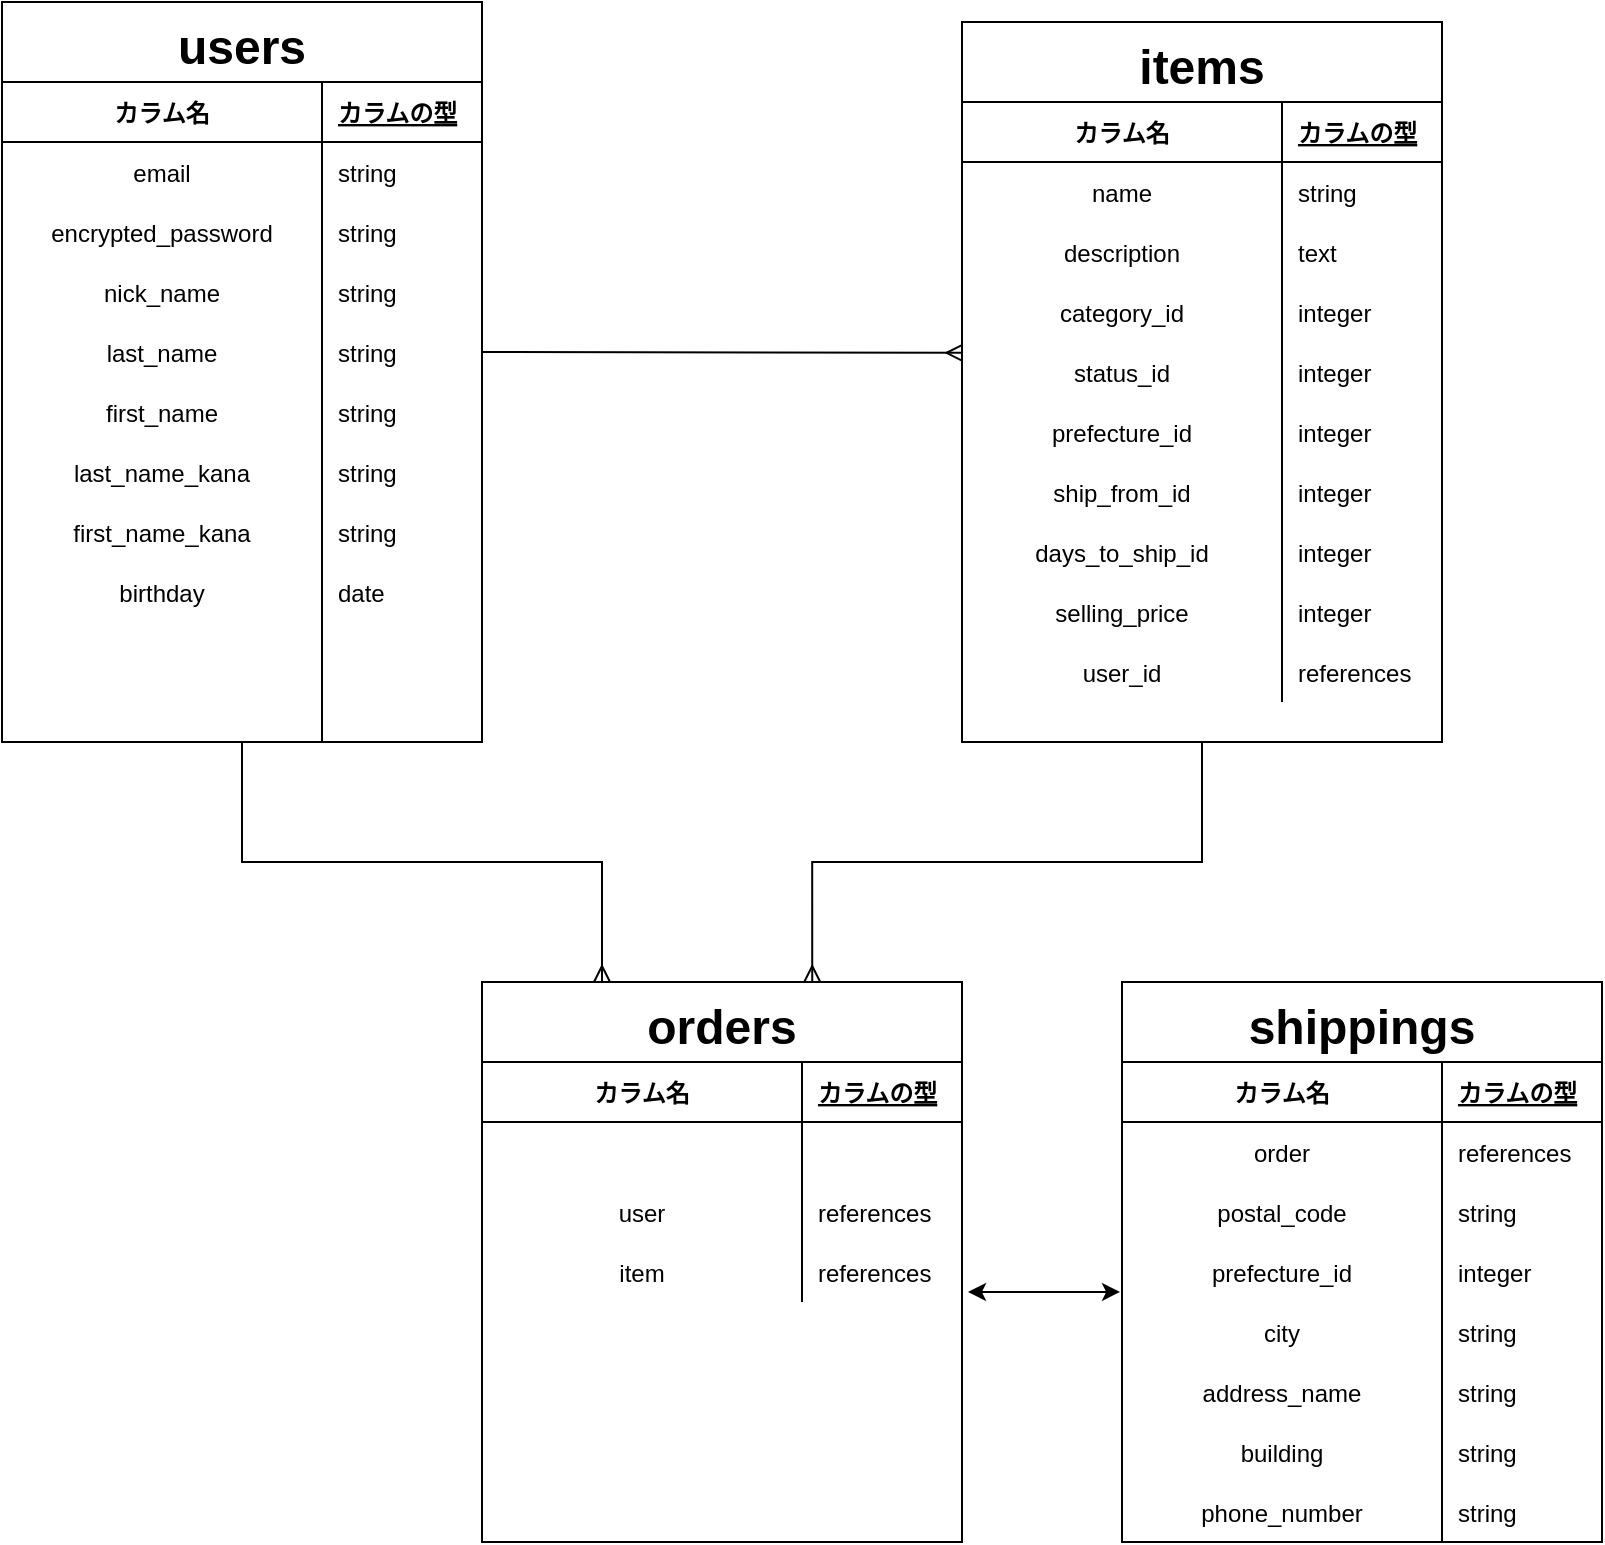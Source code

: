 <mxfile>
    <diagram id="4H3-yCGrVs2Pjbda1haj" name="ページ1">
        <mxGraphModel dx="1280" dy="396" grid="1" gridSize="10" guides="1" tooltips="1" connect="1" arrows="1" fold="1" page="1" pageScale="1" pageWidth="827" pageHeight="1169" math="0" shadow="0">
            <root>
                <mxCell id="0"/>
                <mxCell id="1" parent="0"/>
                <mxCell id="O8TZb7azCqo_9Y2NurCA-126" style="edgeStyle=orthogonalEdgeStyle;rounded=0;orthogonalLoop=1;jettySize=auto;html=1;entryX=0.25;entryY=0;entryDx=0;entryDy=0;startArrow=none;startFill=0;endArrow=ERmany;endFill=0;fontSize=24;" edge="1" parent="1" source="2" target="41">
                    <mxGeometry relative="1" as="geometry"/>
                </mxCell>
                <mxCell id="2" value="users" style="shape=table;startSize=40;container=1;collapsible=1;childLayout=tableLayout;fixedRows=1;rowLines=0;fontStyle=1;align=center;resizeLast=1;fontSize=24;" vertex="1" parent="1">
                    <mxGeometry x="-800" y="30" width="240" height="370" as="geometry"/>
                </mxCell>
                <mxCell id="3" value="" style="shape=partialRectangle;collapsible=0;dropTarget=0;pointerEvents=0;fillColor=none;top=0;left=0;bottom=1;right=0;points=[[0,0.5],[1,0.5]];portConstraint=eastwest;" vertex="1" parent="2">
                    <mxGeometry y="40" width="240" height="30" as="geometry"/>
                </mxCell>
                <mxCell id="4" value="カラム名" style="shape=partialRectangle;connectable=0;fillColor=none;top=0;left=0;bottom=0;right=0;fontStyle=1;overflow=hidden;" vertex="1" parent="3">
                    <mxGeometry width="160" height="30" as="geometry"/>
                </mxCell>
                <mxCell id="5" value="カラムの型" style="shape=partialRectangle;connectable=0;fillColor=none;top=0;left=0;bottom=0;right=0;align=left;spacingLeft=6;fontStyle=5;overflow=hidden;" vertex="1" parent="3">
                    <mxGeometry x="160" width="80" height="30" as="geometry"/>
                </mxCell>
                <mxCell id="6" value="" style="shape=partialRectangle;collapsible=0;dropTarget=0;pointerEvents=0;fillColor=none;top=0;left=0;bottom=0;right=0;points=[[0,0.5],[1,0.5]];portConstraint=eastwest;" vertex="1" parent="2">
                    <mxGeometry y="70" width="240" height="30" as="geometry"/>
                </mxCell>
                <mxCell id="7" value="email" style="shape=partialRectangle;connectable=0;fillColor=none;top=0;left=0;bottom=0;right=0;editable=1;overflow=hidden;" vertex="1" parent="6">
                    <mxGeometry width="160" height="30" as="geometry"/>
                </mxCell>
                <mxCell id="8" value="string" style="shape=partialRectangle;connectable=0;fillColor=none;top=0;left=0;bottom=0;right=0;align=left;spacingLeft=6;overflow=hidden;" vertex="1" parent="6">
                    <mxGeometry x="160" width="80" height="30" as="geometry"/>
                </mxCell>
                <mxCell id="9" value="" style="shape=partialRectangle;collapsible=0;dropTarget=0;pointerEvents=0;fillColor=none;top=0;left=0;bottom=0;right=0;points=[[0,0.5],[1,0.5]];portConstraint=eastwest;" vertex="1" parent="2">
                    <mxGeometry y="100" width="240" height="30" as="geometry"/>
                </mxCell>
                <mxCell id="10" value="encrypted_password" style="shape=partialRectangle;connectable=0;fillColor=none;top=0;left=0;bottom=0;right=0;editable=1;overflow=hidden;" vertex="1" parent="9">
                    <mxGeometry width="160" height="30" as="geometry"/>
                </mxCell>
                <mxCell id="11" value="string" style="shape=partialRectangle;connectable=0;fillColor=none;top=0;left=0;bottom=0;right=0;align=left;spacingLeft=6;overflow=hidden;" vertex="1" parent="9">
                    <mxGeometry x="160" width="80" height="30" as="geometry"/>
                </mxCell>
                <mxCell id="12" value="" style="shape=partialRectangle;collapsible=0;dropTarget=0;pointerEvents=0;fillColor=none;top=0;left=0;bottom=0;right=0;points=[[0,0.5],[1,0.5]];portConstraint=eastwest;" vertex="1" parent="2">
                    <mxGeometry y="130" width="240" height="30" as="geometry"/>
                </mxCell>
                <mxCell id="13" value="nick_name" style="shape=partialRectangle;connectable=0;fillColor=none;top=0;left=0;bottom=0;right=0;editable=1;overflow=hidden;" vertex="1" parent="12">
                    <mxGeometry width="160" height="30" as="geometry"/>
                </mxCell>
                <mxCell id="14" value="string" style="shape=partialRectangle;connectable=0;fillColor=none;top=0;left=0;bottom=0;right=0;align=left;spacingLeft=6;overflow=hidden;" vertex="1" parent="12">
                    <mxGeometry x="160" width="80" height="30" as="geometry"/>
                </mxCell>
                <mxCell id="O8TZb7azCqo_9Y2NurCA-56" style="shape=partialRectangle;collapsible=0;dropTarget=0;pointerEvents=0;fillColor=none;top=0;left=0;bottom=0;right=0;points=[[0,0.5],[1,0.5]];portConstraint=eastwest;" vertex="1" parent="2">
                    <mxGeometry y="160" width="240" height="30" as="geometry"/>
                </mxCell>
                <mxCell id="O8TZb7azCqo_9Y2NurCA-57" value="last_name" style="shape=partialRectangle;connectable=0;fillColor=none;top=0;left=0;bottom=0;right=0;editable=1;overflow=hidden;" vertex="1" parent="O8TZb7azCqo_9Y2NurCA-56">
                    <mxGeometry width="160" height="30" as="geometry"/>
                </mxCell>
                <mxCell id="O8TZb7azCqo_9Y2NurCA-58" value="string" style="shape=partialRectangle;connectable=0;fillColor=none;top=0;left=0;bottom=0;right=0;align=left;spacingLeft=6;overflow=hidden;" vertex="1" parent="O8TZb7azCqo_9Y2NurCA-56">
                    <mxGeometry x="160" width="80" height="30" as="geometry"/>
                </mxCell>
                <mxCell id="O8TZb7azCqo_9Y2NurCA-68" style="shape=partialRectangle;collapsible=0;dropTarget=0;pointerEvents=0;fillColor=none;top=0;left=0;bottom=0;right=0;points=[[0,0.5],[1,0.5]];portConstraint=eastwest;" vertex="1" parent="2">
                    <mxGeometry y="190" width="240" height="30" as="geometry"/>
                </mxCell>
                <mxCell id="O8TZb7azCqo_9Y2NurCA-69" value="first_name" style="shape=partialRectangle;connectable=0;fillColor=none;top=0;left=0;bottom=0;right=0;editable=1;overflow=hidden;" vertex="1" parent="O8TZb7azCqo_9Y2NurCA-68">
                    <mxGeometry width="160" height="30" as="geometry"/>
                </mxCell>
                <mxCell id="O8TZb7azCqo_9Y2NurCA-70" value="string" style="shape=partialRectangle;connectable=0;fillColor=none;top=0;left=0;bottom=0;right=0;align=left;spacingLeft=6;overflow=hidden;" vertex="1" parent="O8TZb7azCqo_9Y2NurCA-68">
                    <mxGeometry x="160" width="80" height="30" as="geometry"/>
                </mxCell>
                <mxCell id="O8TZb7azCqo_9Y2NurCA-65" style="shape=partialRectangle;collapsible=0;dropTarget=0;pointerEvents=0;fillColor=none;top=0;left=0;bottom=0;right=0;points=[[0,0.5],[1,0.5]];portConstraint=eastwest;" vertex="1" parent="2">
                    <mxGeometry y="220" width="240" height="30" as="geometry"/>
                </mxCell>
                <mxCell id="O8TZb7azCqo_9Y2NurCA-66" value="last_name_kana" style="shape=partialRectangle;connectable=0;fillColor=none;top=0;left=0;bottom=0;right=0;editable=1;overflow=hidden;" vertex="1" parent="O8TZb7azCqo_9Y2NurCA-65">
                    <mxGeometry width="160" height="30" as="geometry"/>
                </mxCell>
                <mxCell id="O8TZb7azCqo_9Y2NurCA-67" value="string" style="shape=partialRectangle;connectable=0;fillColor=none;top=0;left=0;bottom=0;right=0;align=left;spacingLeft=6;overflow=hidden;" vertex="1" parent="O8TZb7azCqo_9Y2NurCA-65">
                    <mxGeometry x="160" width="80" height="30" as="geometry"/>
                </mxCell>
                <mxCell id="O8TZb7azCqo_9Y2NurCA-62" style="shape=partialRectangle;collapsible=0;dropTarget=0;pointerEvents=0;fillColor=none;top=0;left=0;bottom=0;right=0;points=[[0,0.5],[1,0.5]];portConstraint=eastwest;" vertex="1" parent="2">
                    <mxGeometry y="250" width="240" height="30" as="geometry"/>
                </mxCell>
                <mxCell id="O8TZb7azCqo_9Y2NurCA-63" value="first_name_kana" style="shape=partialRectangle;connectable=0;fillColor=none;top=0;left=0;bottom=0;right=0;editable=1;overflow=hidden;" vertex="1" parent="O8TZb7azCqo_9Y2NurCA-62">
                    <mxGeometry width="160" height="30" as="geometry"/>
                </mxCell>
                <mxCell id="O8TZb7azCqo_9Y2NurCA-64" value="string" style="shape=partialRectangle;connectable=0;fillColor=none;top=0;left=0;bottom=0;right=0;align=left;spacingLeft=6;overflow=hidden;" vertex="1" parent="O8TZb7azCqo_9Y2NurCA-62">
                    <mxGeometry x="160" width="80" height="30" as="geometry"/>
                </mxCell>
                <mxCell id="O8TZb7azCqo_9Y2NurCA-59" style="shape=partialRectangle;collapsible=0;dropTarget=0;pointerEvents=0;fillColor=none;top=0;left=0;bottom=0;right=0;points=[[0,0.5],[1,0.5]];portConstraint=eastwest;" vertex="1" parent="2">
                    <mxGeometry y="280" width="240" height="30" as="geometry"/>
                </mxCell>
                <mxCell id="O8TZb7azCqo_9Y2NurCA-60" value="birthday" style="shape=partialRectangle;connectable=0;fillColor=none;top=0;left=0;bottom=0;right=0;editable=1;overflow=hidden;" vertex="1" parent="O8TZb7azCqo_9Y2NurCA-59">
                    <mxGeometry width="160" height="30" as="geometry"/>
                </mxCell>
                <mxCell id="O8TZb7azCqo_9Y2NurCA-61" value="date" style="shape=partialRectangle;connectable=0;fillColor=none;top=0;left=0;bottom=0;right=0;align=left;spacingLeft=6;overflow=hidden;" vertex="1" parent="O8TZb7azCqo_9Y2NurCA-59">
                    <mxGeometry x="160" width="80" height="30" as="geometry"/>
                </mxCell>
                <mxCell id="O8TZb7azCqo_9Y2NurCA-71" style="shape=partialRectangle;collapsible=0;dropTarget=0;pointerEvents=0;fillColor=none;top=0;left=0;bottom=0;right=0;points=[[0,0.5],[1,0.5]];portConstraint=eastwest;" vertex="1" parent="2">
                    <mxGeometry y="310" width="240" height="30" as="geometry"/>
                </mxCell>
                <mxCell id="O8TZb7azCqo_9Y2NurCA-72" value="" style="shape=partialRectangle;connectable=0;fillColor=none;top=0;left=0;bottom=0;right=0;editable=1;overflow=hidden;" vertex="1" parent="O8TZb7azCqo_9Y2NurCA-71">
                    <mxGeometry width="160" height="30" as="geometry"/>
                </mxCell>
                <mxCell id="O8TZb7azCqo_9Y2NurCA-73" value="" style="shape=partialRectangle;connectable=0;fillColor=none;top=0;left=0;bottom=0;right=0;align=left;spacingLeft=6;overflow=hidden;" vertex="1" parent="O8TZb7azCqo_9Y2NurCA-71">
                    <mxGeometry x="160" width="80" height="30" as="geometry"/>
                </mxCell>
                <mxCell id="O8TZb7azCqo_9Y2NurCA-74" style="shape=partialRectangle;collapsible=0;dropTarget=0;pointerEvents=0;fillColor=none;top=0;left=0;bottom=0;right=0;points=[[0,0.5],[1,0.5]];portConstraint=eastwest;" vertex="1" parent="2">
                    <mxGeometry y="340" width="240" height="30" as="geometry"/>
                </mxCell>
                <mxCell id="O8TZb7azCqo_9Y2NurCA-75" value="" style="shape=partialRectangle;connectable=0;fillColor=none;top=0;left=0;bottom=0;right=0;editable=1;overflow=hidden;" vertex="1" parent="O8TZb7azCqo_9Y2NurCA-74">
                    <mxGeometry width="160" height="30" as="geometry"/>
                </mxCell>
                <mxCell id="O8TZb7azCqo_9Y2NurCA-76" value="" style="shape=partialRectangle;connectable=0;fillColor=none;top=0;left=0;bottom=0;right=0;align=left;spacingLeft=6;overflow=hidden;" vertex="1" parent="O8TZb7azCqo_9Y2NurCA-74">
                    <mxGeometry x="160" width="80" height="30" as="geometry"/>
                </mxCell>
                <mxCell id="O8TZb7azCqo_9Y2NurCA-125" style="edgeStyle=orthogonalEdgeStyle;rounded=0;orthogonalLoop=1;jettySize=auto;html=1;startArrow=none;startFill=0;endArrow=ERmany;endFill=0;fontSize=24;entryX=0.688;entryY=0;entryDx=0;entryDy=0;entryPerimeter=0;" edge="1" parent="1" source="15" target="41">
                    <mxGeometry relative="1" as="geometry">
                        <mxPoint x="-395" y="510" as="targetPoint"/>
                        <Array as="points">
                            <mxPoint x="-200" y="460"/>
                            <mxPoint x="-395" y="460"/>
                        </Array>
                    </mxGeometry>
                </mxCell>
                <mxCell id="15" value="items" style="shape=table;startSize=40;container=1;collapsible=1;childLayout=tableLayout;fixedRows=1;rowLines=0;fontStyle=1;align=center;resizeLast=1;fontSize=24;" vertex="1" parent="1">
                    <mxGeometry x="-320" y="40" width="240" height="360" as="geometry"/>
                </mxCell>
                <mxCell id="16" value="" style="shape=partialRectangle;collapsible=0;dropTarget=0;pointerEvents=0;fillColor=none;top=0;left=0;bottom=1;right=0;points=[[0,0.5],[1,0.5]];portConstraint=eastwest;" vertex="1" parent="15">
                    <mxGeometry y="40" width="240" height="30" as="geometry"/>
                </mxCell>
                <mxCell id="17" value="カラム名" style="shape=partialRectangle;connectable=0;fillColor=none;top=0;left=0;bottom=0;right=0;fontStyle=1;overflow=hidden;" vertex="1" parent="16">
                    <mxGeometry width="160" height="30" as="geometry"/>
                </mxCell>
                <mxCell id="18" value="カラムの型" style="shape=partialRectangle;connectable=0;fillColor=none;top=0;left=0;bottom=0;right=0;align=left;spacingLeft=6;fontStyle=5;overflow=hidden;" vertex="1" parent="16">
                    <mxGeometry x="160" width="80" height="30" as="geometry"/>
                </mxCell>
                <mxCell id="19" value="" style="shape=partialRectangle;collapsible=0;dropTarget=0;pointerEvents=0;fillColor=none;top=0;left=0;bottom=0;right=0;points=[[0,0.5],[1,0.5]];portConstraint=eastwest;" vertex="1" parent="15">
                    <mxGeometry y="70" width="240" height="30" as="geometry"/>
                </mxCell>
                <mxCell id="20" value="name" style="shape=partialRectangle;connectable=0;fillColor=none;top=0;left=0;bottom=0;right=0;editable=1;overflow=hidden;" vertex="1" parent="19">
                    <mxGeometry width="160" height="30" as="geometry"/>
                </mxCell>
                <mxCell id="21" value="string" style="shape=partialRectangle;connectable=0;fillColor=none;top=0;left=0;bottom=0;right=0;align=left;spacingLeft=6;overflow=hidden;" vertex="1" parent="19">
                    <mxGeometry x="160" width="80" height="30" as="geometry"/>
                </mxCell>
                <mxCell id="22" value="" style="shape=partialRectangle;collapsible=0;dropTarget=0;pointerEvents=0;fillColor=none;top=0;left=0;bottom=0;right=0;points=[[0,0.5],[1,0.5]];portConstraint=eastwest;" vertex="1" parent="15">
                    <mxGeometry y="100" width="240" height="30" as="geometry"/>
                </mxCell>
                <mxCell id="23" value="description" style="shape=partialRectangle;connectable=0;fillColor=none;top=0;left=0;bottom=0;right=0;editable=1;overflow=hidden;" vertex="1" parent="22">
                    <mxGeometry width="160" height="30" as="geometry"/>
                </mxCell>
                <mxCell id="24" value="text" style="shape=partialRectangle;connectable=0;fillColor=none;top=0;left=0;bottom=0;right=0;align=left;spacingLeft=6;overflow=hidden;" vertex="1" parent="22">
                    <mxGeometry x="160" width="80" height="30" as="geometry"/>
                </mxCell>
                <mxCell id="25" value="" style="shape=partialRectangle;collapsible=0;dropTarget=0;pointerEvents=0;fillColor=none;top=0;left=0;bottom=0;right=0;points=[[0,0.5],[1,0.5]];portConstraint=eastwest;" vertex="1" parent="15">
                    <mxGeometry y="130" width="240" height="30" as="geometry"/>
                </mxCell>
                <mxCell id="26" value="category_id" style="shape=partialRectangle;connectable=0;fillColor=none;top=0;left=0;bottom=0;right=0;editable=1;overflow=hidden;" vertex="1" parent="25">
                    <mxGeometry width="160" height="30" as="geometry"/>
                </mxCell>
                <mxCell id="27" value="integer" style="shape=partialRectangle;connectable=0;fillColor=none;top=0;left=0;bottom=0;right=0;align=left;spacingLeft=6;overflow=hidden;" vertex="1" parent="25">
                    <mxGeometry x="160" width="80" height="30" as="geometry"/>
                </mxCell>
                <mxCell id="O8TZb7azCqo_9Y2NurCA-89" style="shape=partialRectangle;collapsible=0;dropTarget=0;pointerEvents=0;fillColor=none;top=0;left=0;bottom=0;right=0;points=[[0,0.5],[1,0.5]];portConstraint=eastwest;" vertex="1" parent="15">
                    <mxGeometry y="160" width="240" height="30" as="geometry"/>
                </mxCell>
                <mxCell id="O8TZb7azCqo_9Y2NurCA-90" value="status_id" style="shape=partialRectangle;connectable=0;fillColor=none;top=0;left=0;bottom=0;right=0;editable=1;overflow=hidden;" vertex="1" parent="O8TZb7azCqo_9Y2NurCA-89">
                    <mxGeometry width="160" height="30" as="geometry"/>
                </mxCell>
                <mxCell id="O8TZb7azCqo_9Y2NurCA-91" value="integer" style="shape=partialRectangle;connectable=0;fillColor=none;top=0;left=0;bottom=0;right=0;align=left;spacingLeft=6;overflow=hidden;" vertex="1" parent="O8TZb7azCqo_9Y2NurCA-89">
                    <mxGeometry x="160" width="80" height="30" as="geometry"/>
                </mxCell>
                <mxCell id="O8TZb7azCqo_9Y2NurCA-92" style="shape=partialRectangle;collapsible=0;dropTarget=0;pointerEvents=0;fillColor=none;top=0;left=0;bottom=0;right=0;points=[[0,0.5],[1,0.5]];portConstraint=eastwest;" vertex="1" parent="15">
                    <mxGeometry y="190" width="240" height="30" as="geometry"/>
                </mxCell>
                <mxCell id="O8TZb7azCqo_9Y2NurCA-93" value="prefecture_id" style="shape=partialRectangle;connectable=0;fillColor=none;top=0;left=0;bottom=0;right=0;editable=1;overflow=hidden;" vertex="1" parent="O8TZb7azCqo_9Y2NurCA-92">
                    <mxGeometry width="160" height="30" as="geometry"/>
                </mxCell>
                <mxCell id="O8TZb7azCqo_9Y2NurCA-94" value="integer" style="shape=partialRectangle;connectable=0;fillColor=none;top=0;left=0;bottom=0;right=0;align=left;spacingLeft=6;overflow=hidden;" vertex="1" parent="O8TZb7azCqo_9Y2NurCA-92">
                    <mxGeometry x="160" width="80" height="30" as="geometry"/>
                </mxCell>
                <mxCell id="O8TZb7azCqo_9Y2NurCA-95" style="shape=partialRectangle;collapsible=0;dropTarget=0;pointerEvents=0;fillColor=none;top=0;left=0;bottom=0;right=0;points=[[0,0.5],[1,0.5]];portConstraint=eastwest;" vertex="1" parent="15">
                    <mxGeometry y="220" width="240" height="30" as="geometry"/>
                </mxCell>
                <mxCell id="O8TZb7azCqo_9Y2NurCA-96" value="ship_from_id" style="shape=partialRectangle;connectable=0;fillColor=none;top=0;left=0;bottom=0;right=0;editable=1;overflow=hidden;" vertex="1" parent="O8TZb7azCqo_9Y2NurCA-95">
                    <mxGeometry width="160" height="30" as="geometry"/>
                </mxCell>
                <mxCell id="O8TZb7azCqo_9Y2NurCA-97" value="integer" style="shape=partialRectangle;connectable=0;fillColor=none;top=0;left=0;bottom=0;right=0;align=left;spacingLeft=6;overflow=hidden;" vertex="1" parent="O8TZb7azCqo_9Y2NurCA-95">
                    <mxGeometry x="160" width="80" height="30" as="geometry"/>
                </mxCell>
                <mxCell id="O8TZb7azCqo_9Y2NurCA-98" style="shape=partialRectangle;collapsible=0;dropTarget=0;pointerEvents=0;fillColor=none;top=0;left=0;bottom=0;right=0;points=[[0,0.5],[1,0.5]];portConstraint=eastwest;" vertex="1" parent="15">
                    <mxGeometry y="250" width="240" height="30" as="geometry"/>
                </mxCell>
                <mxCell id="O8TZb7azCqo_9Y2NurCA-99" value="days_to_ship_id" style="shape=partialRectangle;connectable=0;fillColor=none;top=0;left=0;bottom=0;right=0;editable=1;overflow=hidden;" vertex="1" parent="O8TZb7azCqo_9Y2NurCA-98">
                    <mxGeometry width="160" height="30" as="geometry"/>
                </mxCell>
                <mxCell id="O8TZb7azCqo_9Y2NurCA-100" value="integer" style="shape=partialRectangle;connectable=0;fillColor=none;top=0;left=0;bottom=0;right=0;align=left;spacingLeft=6;overflow=hidden;" vertex="1" parent="O8TZb7azCqo_9Y2NurCA-98">
                    <mxGeometry x="160" width="80" height="30" as="geometry"/>
                </mxCell>
                <mxCell id="O8TZb7azCqo_9Y2NurCA-104" style="shape=partialRectangle;collapsible=0;dropTarget=0;pointerEvents=0;fillColor=none;top=0;left=0;bottom=0;right=0;points=[[0,0.5],[1,0.5]];portConstraint=eastwest;" vertex="1" parent="15">
                    <mxGeometry y="280" width="240" height="30" as="geometry"/>
                </mxCell>
                <mxCell id="O8TZb7azCqo_9Y2NurCA-105" value="selling_price" style="shape=partialRectangle;connectable=0;fillColor=none;top=0;left=0;bottom=0;right=0;editable=1;overflow=hidden;" vertex="1" parent="O8TZb7azCqo_9Y2NurCA-104">
                    <mxGeometry width="160" height="30" as="geometry"/>
                </mxCell>
                <mxCell id="O8TZb7azCqo_9Y2NurCA-106" value="integer" style="shape=partialRectangle;connectable=0;fillColor=none;top=0;left=0;bottom=0;right=0;align=left;spacingLeft=6;overflow=hidden;" vertex="1" parent="O8TZb7azCqo_9Y2NurCA-104">
                    <mxGeometry x="160" width="80" height="30" as="geometry"/>
                </mxCell>
                <mxCell id="O8TZb7azCqo_9Y2NurCA-107" style="shape=partialRectangle;collapsible=0;dropTarget=0;pointerEvents=0;fillColor=none;top=0;left=0;bottom=0;right=0;points=[[0,0.5],[1,0.5]];portConstraint=eastwest;" vertex="1" parent="15">
                    <mxGeometry y="310" width="240" height="30" as="geometry"/>
                </mxCell>
                <mxCell id="O8TZb7azCqo_9Y2NurCA-108" value="user_id" style="shape=partialRectangle;connectable=0;fillColor=none;top=0;left=0;bottom=0;right=0;editable=1;overflow=hidden;" vertex="1" parent="O8TZb7azCqo_9Y2NurCA-107">
                    <mxGeometry width="160" height="30" as="geometry"/>
                </mxCell>
                <mxCell id="O8TZb7azCqo_9Y2NurCA-109" value="references" style="shape=partialRectangle;connectable=0;fillColor=none;top=0;left=0;bottom=0;right=0;align=left;spacingLeft=6;overflow=hidden;" vertex="1" parent="O8TZb7azCqo_9Y2NurCA-107">
                    <mxGeometry x="160" width="80" height="30" as="geometry"/>
                </mxCell>
                <mxCell id="28" value="shippings" style="shape=table;startSize=40;container=1;collapsible=1;childLayout=tableLayout;fixedRows=1;rowLines=0;fontStyle=1;align=center;resizeLast=1;fontSize=24;" vertex="1" parent="1">
                    <mxGeometry x="-240" y="520" width="240" height="280" as="geometry"/>
                </mxCell>
                <mxCell id="29" value="" style="shape=partialRectangle;collapsible=0;dropTarget=0;pointerEvents=0;fillColor=none;top=0;left=0;bottom=1;right=0;points=[[0,0.5],[1,0.5]];portConstraint=eastwest;" vertex="1" parent="28">
                    <mxGeometry y="40" width="240" height="30" as="geometry"/>
                </mxCell>
                <mxCell id="30" value="カラム名" style="shape=partialRectangle;connectable=0;fillColor=none;top=0;left=0;bottom=0;right=0;fontStyle=1;overflow=hidden;" vertex="1" parent="29">
                    <mxGeometry width="160" height="30" as="geometry"/>
                </mxCell>
                <mxCell id="31" value="カラムの型" style="shape=partialRectangle;connectable=0;fillColor=none;top=0;left=0;bottom=0;right=0;align=left;spacingLeft=6;fontStyle=5;overflow=hidden;" vertex="1" parent="29">
                    <mxGeometry x="160" width="80" height="30" as="geometry"/>
                </mxCell>
                <mxCell id="32" value="" style="shape=partialRectangle;collapsible=0;dropTarget=0;pointerEvents=0;fillColor=none;top=0;left=0;bottom=0;right=0;points=[[0,0.5],[1,0.5]];portConstraint=eastwest;" vertex="1" parent="28">
                    <mxGeometry y="70" width="240" height="30" as="geometry"/>
                </mxCell>
                <mxCell id="33" value="order" style="shape=partialRectangle;connectable=0;fillColor=none;top=0;left=0;bottom=0;right=0;editable=1;overflow=hidden;" vertex="1" parent="32">
                    <mxGeometry width="160" height="30" as="geometry"/>
                </mxCell>
                <mxCell id="34" value="references" style="shape=partialRectangle;connectable=0;fillColor=none;top=0;left=0;bottom=0;right=0;align=left;spacingLeft=6;overflow=hidden;" vertex="1" parent="32">
                    <mxGeometry x="160" width="80" height="30" as="geometry"/>
                </mxCell>
                <mxCell id="35" value="" style="shape=partialRectangle;collapsible=0;dropTarget=0;pointerEvents=0;fillColor=none;top=0;left=0;bottom=0;right=0;points=[[0,0.5],[1,0.5]];portConstraint=eastwest;" vertex="1" parent="28">
                    <mxGeometry y="100" width="240" height="30" as="geometry"/>
                </mxCell>
                <mxCell id="36" value="postal_code" style="shape=partialRectangle;connectable=0;fillColor=none;top=0;left=0;bottom=0;right=0;editable=1;overflow=hidden;" vertex="1" parent="35">
                    <mxGeometry width="160" height="30" as="geometry"/>
                </mxCell>
                <mxCell id="37" value="string" style="shape=partialRectangle;connectable=0;fillColor=none;top=0;left=0;bottom=0;right=0;align=left;spacingLeft=6;overflow=hidden;" vertex="1" parent="35">
                    <mxGeometry x="160" width="80" height="30" as="geometry"/>
                </mxCell>
                <mxCell id="38" value="" style="shape=partialRectangle;collapsible=0;dropTarget=0;pointerEvents=0;fillColor=none;top=0;left=0;bottom=0;right=0;points=[[0,0.5],[1,0.5]];portConstraint=eastwest;" vertex="1" parent="28">
                    <mxGeometry y="130" width="240" height="30" as="geometry"/>
                </mxCell>
                <mxCell id="39" value="prefecture_id" style="shape=partialRectangle;connectable=0;fillColor=none;top=0;left=0;bottom=0;right=0;editable=1;overflow=hidden;" vertex="1" parent="38">
                    <mxGeometry width="160" height="30" as="geometry"/>
                </mxCell>
                <mxCell id="40" value="integer" style="shape=partialRectangle;connectable=0;fillColor=none;top=0;left=0;bottom=0;right=0;align=left;spacingLeft=6;overflow=hidden;" vertex="1" parent="38">
                    <mxGeometry x="160" width="80" height="30" as="geometry"/>
                </mxCell>
                <mxCell id="O8TZb7azCqo_9Y2NurCA-113" style="shape=partialRectangle;collapsible=0;dropTarget=0;pointerEvents=0;fillColor=none;top=0;left=0;bottom=0;right=0;points=[[0,0.5],[1,0.5]];portConstraint=eastwest;" vertex="1" parent="28">
                    <mxGeometry y="160" width="240" height="30" as="geometry"/>
                </mxCell>
                <mxCell id="O8TZb7azCqo_9Y2NurCA-114" value="city" style="shape=partialRectangle;connectable=0;fillColor=none;top=0;left=0;bottom=0;right=0;editable=1;overflow=hidden;" vertex="1" parent="O8TZb7azCqo_9Y2NurCA-113">
                    <mxGeometry width="160" height="30" as="geometry"/>
                </mxCell>
                <mxCell id="O8TZb7azCqo_9Y2NurCA-115" value="string" style="shape=partialRectangle;connectable=0;fillColor=none;top=0;left=0;bottom=0;right=0;align=left;spacingLeft=6;overflow=hidden;" vertex="1" parent="O8TZb7azCqo_9Y2NurCA-113">
                    <mxGeometry x="160" width="80" height="30" as="geometry"/>
                </mxCell>
                <mxCell id="O8TZb7azCqo_9Y2NurCA-116" style="shape=partialRectangle;collapsible=0;dropTarget=0;pointerEvents=0;fillColor=none;top=0;left=0;bottom=0;right=0;points=[[0,0.5],[1,0.5]];portConstraint=eastwest;" vertex="1" parent="28">
                    <mxGeometry y="190" width="240" height="30" as="geometry"/>
                </mxCell>
                <mxCell id="O8TZb7azCqo_9Y2NurCA-117" value="address_name" style="shape=partialRectangle;connectable=0;fillColor=none;top=0;left=0;bottom=0;right=0;editable=1;overflow=hidden;" vertex="1" parent="O8TZb7azCqo_9Y2NurCA-116">
                    <mxGeometry width="160" height="30" as="geometry"/>
                </mxCell>
                <mxCell id="O8TZb7azCqo_9Y2NurCA-118" value="string" style="shape=partialRectangle;connectable=0;fillColor=none;top=0;left=0;bottom=0;right=0;align=left;spacingLeft=6;overflow=hidden;" vertex="1" parent="O8TZb7azCqo_9Y2NurCA-116">
                    <mxGeometry x="160" width="80" height="30" as="geometry"/>
                </mxCell>
                <mxCell id="O8TZb7azCqo_9Y2NurCA-119" style="shape=partialRectangle;collapsible=0;dropTarget=0;pointerEvents=0;fillColor=none;top=0;left=0;bottom=0;right=0;points=[[0,0.5],[1,0.5]];portConstraint=eastwest;" vertex="1" parent="28">
                    <mxGeometry y="220" width="240" height="30" as="geometry"/>
                </mxCell>
                <mxCell id="O8TZb7azCqo_9Y2NurCA-120" value="building" style="shape=partialRectangle;connectable=0;fillColor=none;top=0;left=0;bottom=0;right=0;editable=1;overflow=hidden;" vertex="1" parent="O8TZb7azCqo_9Y2NurCA-119">
                    <mxGeometry width="160" height="30" as="geometry"/>
                </mxCell>
                <mxCell id="O8TZb7azCqo_9Y2NurCA-121" value="string" style="shape=partialRectangle;connectable=0;fillColor=none;top=0;left=0;bottom=0;right=0;align=left;spacingLeft=6;overflow=hidden;" vertex="1" parent="O8TZb7azCqo_9Y2NurCA-119">
                    <mxGeometry x="160" width="80" height="30" as="geometry"/>
                </mxCell>
                <mxCell id="O8TZb7azCqo_9Y2NurCA-122" style="shape=partialRectangle;collapsible=0;dropTarget=0;pointerEvents=0;fillColor=none;top=0;left=0;bottom=0;right=0;points=[[0,0.5],[1,0.5]];portConstraint=eastwest;" vertex="1" parent="28">
                    <mxGeometry y="250" width="240" height="30" as="geometry"/>
                </mxCell>
                <mxCell id="O8TZb7azCqo_9Y2NurCA-123" value="phone_number" style="shape=partialRectangle;connectable=0;fillColor=none;top=0;left=0;bottom=0;right=0;editable=1;overflow=hidden;" vertex="1" parent="O8TZb7azCqo_9Y2NurCA-122">
                    <mxGeometry width="160" height="30" as="geometry"/>
                </mxCell>
                <mxCell id="O8TZb7azCqo_9Y2NurCA-124" value="string" style="shape=partialRectangle;connectable=0;fillColor=none;top=0;left=0;bottom=0;right=0;align=left;spacingLeft=6;overflow=hidden;" vertex="1" parent="O8TZb7azCqo_9Y2NurCA-122">
                    <mxGeometry x="160" width="80" height="30" as="geometry"/>
                </mxCell>
                <mxCell id="O8TZb7azCqo_9Y2NurCA-110" style="rounded=0;orthogonalLoop=1;jettySize=auto;html=1;exitX=0;exitY=0.5;exitDx=0;exitDy=0;entryX=0;entryY=0.5;entryDx=0;entryDy=0;fontSize=24;endArrow=classic;endFill=1;" edge="1" parent="28" source="35" target="35">
                    <mxGeometry relative="1" as="geometry"/>
                </mxCell>
                <mxCell id="41" value="orders" style="shape=table;startSize=40;container=1;collapsible=1;childLayout=tableLayout;fixedRows=1;rowLines=0;fontStyle=1;align=center;resizeLast=1;fontSize=24;" vertex="1" parent="1">
                    <mxGeometry x="-560" y="520" width="240" height="280" as="geometry"/>
                </mxCell>
                <mxCell id="42" value="" style="shape=partialRectangle;collapsible=0;dropTarget=0;pointerEvents=0;fillColor=none;top=0;left=0;bottom=1;right=0;points=[[0,0.5],[1,0.5]];portConstraint=eastwest;" vertex="1" parent="41">
                    <mxGeometry y="40" width="240" height="30" as="geometry"/>
                </mxCell>
                <mxCell id="43" value="カラム名" style="shape=partialRectangle;connectable=0;fillColor=none;top=0;left=0;bottom=0;right=0;fontStyle=1;overflow=hidden;" vertex="1" parent="42">
                    <mxGeometry width="160" height="30" as="geometry"/>
                </mxCell>
                <mxCell id="44" value="カラムの型" style="shape=partialRectangle;connectable=0;fillColor=none;top=0;left=0;bottom=0;right=0;align=left;spacingLeft=6;fontStyle=5;overflow=hidden;" vertex="1" parent="42">
                    <mxGeometry x="160" width="80" height="30" as="geometry"/>
                </mxCell>
                <mxCell id="45" value="" style="shape=partialRectangle;collapsible=0;dropTarget=0;pointerEvents=0;fillColor=none;top=0;left=0;bottom=0;right=0;points=[[0,0.5],[1,0.5]];portConstraint=eastwest;" vertex="1" parent="41">
                    <mxGeometry y="70" width="240" height="30" as="geometry"/>
                </mxCell>
                <mxCell id="46" value="" style="shape=partialRectangle;connectable=0;fillColor=none;top=0;left=0;bottom=0;right=0;editable=1;overflow=hidden;" vertex="1" parent="45">
                    <mxGeometry width="160" height="30" as="geometry"/>
                </mxCell>
                <mxCell id="47" value="" style="shape=partialRectangle;connectable=0;fillColor=none;top=0;left=0;bottom=0;right=0;align=left;spacingLeft=6;overflow=hidden;" vertex="1" parent="45">
                    <mxGeometry x="160" width="80" height="30" as="geometry"/>
                </mxCell>
                <mxCell id="48" value="" style="shape=partialRectangle;collapsible=0;dropTarget=0;pointerEvents=0;fillColor=none;top=0;left=0;bottom=0;right=0;points=[[0,0.5],[1,0.5]];portConstraint=eastwest;" vertex="1" parent="41">
                    <mxGeometry y="100" width="240" height="30" as="geometry"/>
                </mxCell>
                <mxCell id="49" value="user" style="shape=partialRectangle;connectable=0;fillColor=none;top=0;left=0;bottom=0;right=0;editable=1;overflow=hidden;" vertex="1" parent="48">
                    <mxGeometry width="160" height="30" as="geometry"/>
                </mxCell>
                <mxCell id="50" value="references" style="shape=partialRectangle;connectable=0;fillColor=none;top=0;left=0;bottom=0;right=0;align=left;spacingLeft=6;overflow=hidden;" vertex="1" parent="48">
                    <mxGeometry x="160" width="80" height="30" as="geometry"/>
                </mxCell>
                <mxCell id="51" value="" style="shape=partialRectangle;collapsible=0;dropTarget=0;pointerEvents=0;fillColor=none;top=0;left=0;bottom=0;right=0;points=[[0,0.5],[1,0.5]];portConstraint=eastwest;" vertex="1" parent="41">
                    <mxGeometry y="130" width="240" height="30" as="geometry"/>
                </mxCell>
                <mxCell id="52" value="item" style="shape=partialRectangle;connectable=0;fillColor=none;top=0;left=0;bottom=0;right=0;editable=1;overflow=hidden;" vertex="1" parent="51">
                    <mxGeometry width="160" height="30" as="geometry"/>
                </mxCell>
                <mxCell id="53" value="references" style="shape=partialRectangle;connectable=0;fillColor=none;top=0;left=0;bottom=0;right=0;align=left;spacingLeft=6;overflow=hidden;" vertex="1" parent="51">
                    <mxGeometry x="160" width="80" height="30" as="geometry"/>
                </mxCell>
                <mxCell id="O8TZb7azCqo_9Y2NurCA-111" style="edgeStyle=none;rounded=0;orthogonalLoop=1;jettySize=auto;html=1;endArrow=classic;endFill=1;fontSize=24;startArrow=classic;startFill=1;entryX=-0.004;entryY=-0.167;entryDx=0;entryDy=0;entryPerimeter=0;" edge="1" parent="1" target="O8TZb7azCqo_9Y2NurCA-113">
                    <mxGeometry relative="1" as="geometry">
                        <mxPoint x="-317" y="675" as="sourcePoint"/>
                        <mxPoint x="-320" y="674" as="targetPoint"/>
                    </mxGeometry>
                </mxCell>
                <mxCell id="O8TZb7azCqo_9Y2NurCA-112" style="rounded=0;orthogonalLoop=1;jettySize=auto;html=1;exitX=1;exitY=0.5;exitDx=0;exitDy=0;entryX=0.001;entryY=0.181;entryDx=0;entryDy=0;entryPerimeter=0;startArrow=none;startFill=0;endArrow=ERmany;endFill=0;fontSize=24;" edge="1" parent="1" source="O8TZb7azCqo_9Y2NurCA-56" target="O8TZb7azCqo_9Y2NurCA-89">
                    <mxGeometry relative="1" as="geometry"/>
                </mxCell>
            </root>
        </mxGraphModel>
    </diagram>
</mxfile>